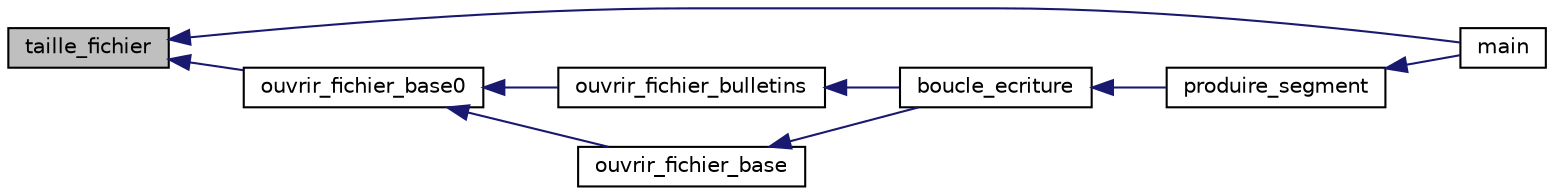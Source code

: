digraph "taille_fichier"
{
 // INTERACTIVE_SVG=YES
  edge [fontname="Helvetica",fontsize="10",labelfontname="Helvetica",labelfontsize="10"];
  node [fontname="Helvetica",fontsize="10",shape=record];
  rankdir="LR";
  Node114 [label="taille_fichier",height=0.2,width=0.4,color="black", fillcolor="grey75", style="filled", fontcolor="black"];
  Node114 -> Node115 [dir="back",color="midnightblue",fontsize="10",style="solid",fontname="Helvetica"];
  Node115 [label="main",height=0.2,width=0.4,color="black", fillcolor="white", style="filled",URL="$lhx_2main_8cpp.html#a3c04138a5bfe5d72780bb7e82a18e627"];
  Node114 -> Node116 [dir="back",color="midnightblue",fontsize="10",style="solid",fontname="Helvetica"];
  Node116 [label="ouvrir_fichier_base0",height=0.2,width=0.4,color="black", fillcolor="white", style="filled",URL="$fonctions__auxiliaires_8h.html#aa23b720b129a327fe2cb677ab2c90a31",tooltip="Ouvre une base de données de type table (bulletins + lignes) en écriture pour un segment d&#39;exécution ..."];
  Node116 -> Node117 [dir="back",color="midnightblue",fontsize="10",style="solid",fontname="Helvetica"];
  Node117 [label="ouvrir_fichier_bulletins",height=0.2,width=0.4,color="black", fillcolor="white", style="filled",URL="$fonctions__auxiliaires_8h.html#a0f11a266115e98b2536637a1ad8b05f7",tooltip="Ouvre une base de données de bulletins en écriture pour un segment d&#39;exécution donné. "];
  Node117 -> Node118 [dir="back",color="midnightblue",fontsize="10",style="solid",fontname="Helvetica"];
  Node118 [label="boucle_ecriture",height=0.2,width=0.4,color="black", fillcolor="white", style="filled",URL="$table_8cpp.html#a666a48e623a324e4c739c91c1ea9adf7",tooltip="Lance l&#39;écriture des fichiers Bulletins.paie.csv et Table....csv pour un segment des données de paye..."];
  Node118 -> Node119 [dir="back",color="midnightblue",fontsize="10",style="solid",fontname="Helvetica"];
  Node119 [label="produire_segment",height=0.2,width=0.4,color="black", fillcolor="white", style="filled",URL="$lhx_2main_8cpp.html#abb1f1ad236423a832fd1efa1e9deeafa",tooltip="Pour un segment donné (sous-ensemble de bases de paye XML), redécoupe le segment en partie égales ou ..."];
  Node119 -> Node115 [dir="back",color="midnightblue",fontsize="10",style="solid",fontname="Helvetica"];
  Node116 -> Node120 [dir="back",color="midnightblue",fontsize="10",style="solid",fontname="Helvetica"];
  Node120 [label="ouvrir_fichier_base",height=0.2,width=0.4,color="black", fillcolor="white", style="filled",URL="$fonctions__auxiliaires_8h.html#a9d4a78ef3abcba5f8462b78f5c135650",tooltip="Ouvre une base de données de type table (bulletins + lignes) en écriture pour un segment d&#39;exécution ..."];
  Node120 -> Node118 [dir="back",color="midnightblue",fontsize="10",style="solid",fontname="Helvetica"];
}
